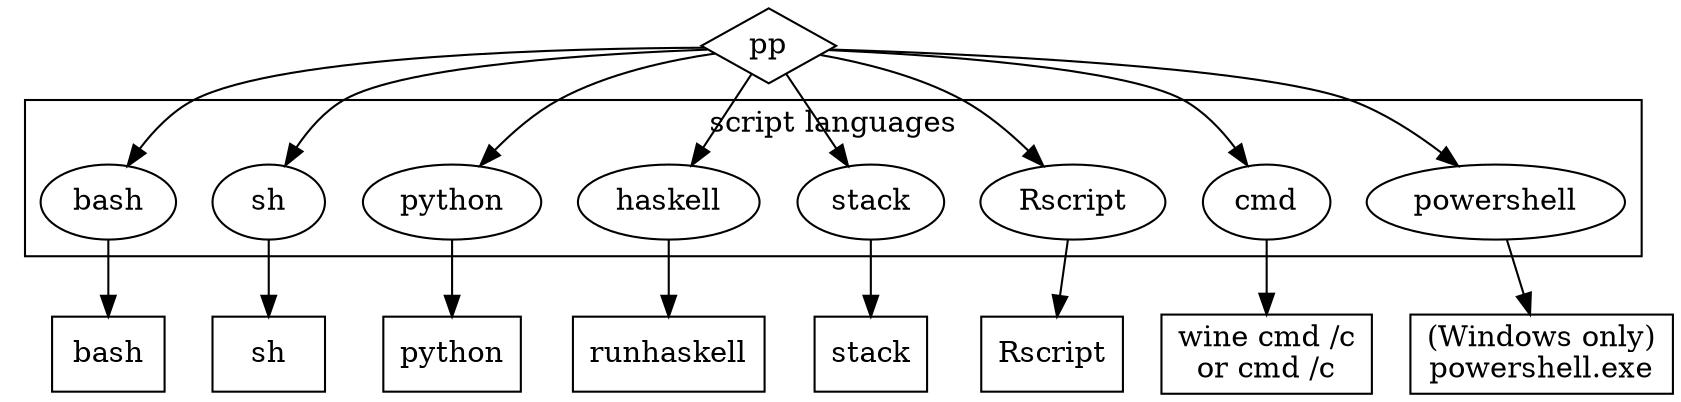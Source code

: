
digraph {

    subgraph cluster_cmd {
        label = "script languages"
        bash sh python haskell stack Rscript cmd powershell
    }

    PP [shape=diamond label="pp"]
    bash sh cmd python haskell stack
    Bash [shape=box label="bash"]
    Sh [shape=box label="sh"]
    Python [shape=box label="python"]
    Haskell [shape=box label="runhaskell"]
    Stack [shape=box label="stack"]
    Rscriptexe [shape=box label="Rscript"]
    Cmd [shape=box label="wine cmd /c\nor cmd /c"]
    PowerShell [shape=box label="(Windows only)\npowershell.exe"]

    PP -> {bash sh python haskell stack Rscript cmd powershell}
    bash -> Bash
    sh -> Sh
    python -> Python
    haskell -> Haskell
    stack -> Stack
    Rscript -> Rscriptexe
    cmd -> Cmd
    powershell -> PowerShell
}


